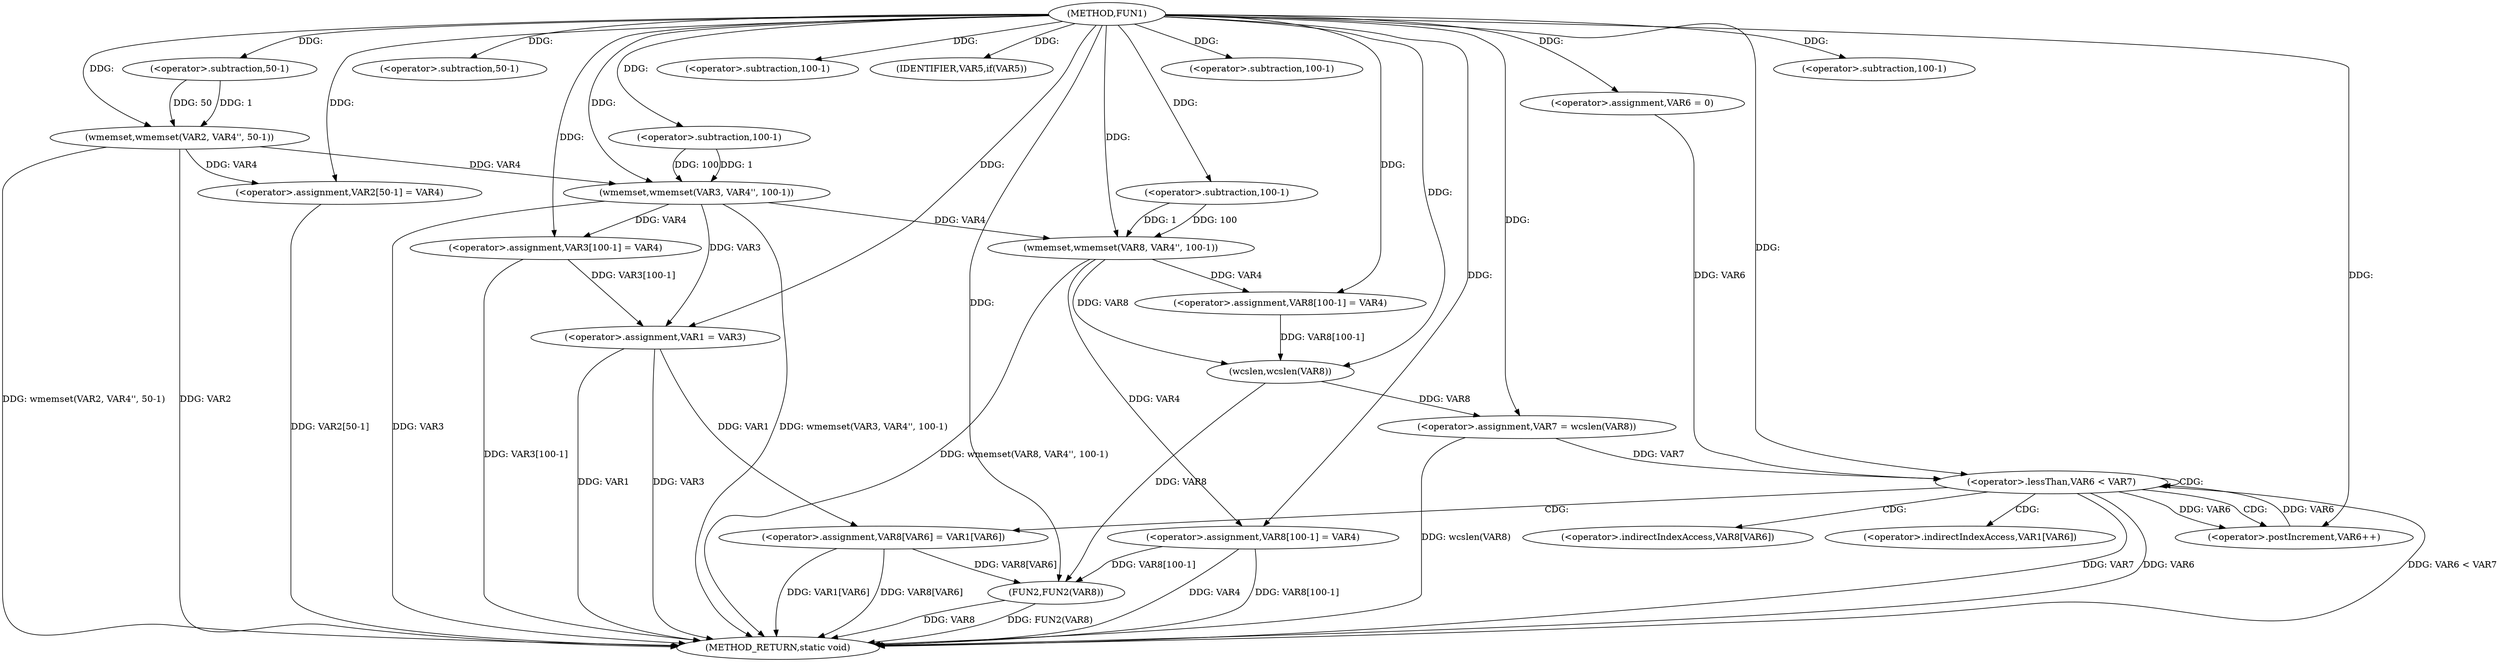 digraph FUN1 {  
"1000100" [label = "(METHOD,FUN1)" ]
"1000184" [label = "(METHOD_RETURN,static void)" ]
"1000105" [label = "(wmemset,wmemset(VAR2, VAR4'', 50-1))" ]
"1000108" [label = "(<operator>.subtraction,50-1)" ]
"1000111" [label = "(<operator>.assignment,VAR2[50-1] = VAR4)" ]
"1000114" [label = "(<operator>.subtraction,50-1)" ]
"1000118" [label = "(wmemset,wmemset(VAR3, VAR4'', 100-1))" ]
"1000121" [label = "(<operator>.subtraction,100-1)" ]
"1000124" [label = "(<operator>.assignment,VAR3[100-1] = VAR4)" ]
"1000127" [label = "(<operator>.subtraction,100-1)" ]
"1000132" [label = "(IDENTIFIER,VAR5,if(VAR5))" ]
"1000134" [label = "(<operator>.assignment,VAR1 = VAR3)" ]
"1000141" [label = "(wmemset,wmemset(VAR8, VAR4'', 100-1))" ]
"1000144" [label = "(<operator>.subtraction,100-1)" ]
"1000147" [label = "(<operator>.assignment,VAR8[100-1] = VAR4)" ]
"1000150" [label = "(<operator>.subtraction,100-1)" ]
"1000154" [label = "(<operator>.assignment,VAR7 = wcslen(VAR8))" ]
"1000156" [label = "(wcslen,wcslen(VAR8))" ]
"1000159" [label = "(<operator>.assignment,VAR6 = 0)" ]
"1000162" [label = "(<operator>.lessThan,VAR6 < VAR7)" ]
"1000165" [label = "(<operator>.postIncrement,VAR6++)" ]
"1000168" [label = "(<operator>.assignment,VAR8[VAR6] = VAR1[VAR6])" ]
"1000175" [label = "(<operator>.assignment,VAR8[100-1] = VAR4)" ]
"1000178" [label = "(<operator>.subtraction,100-1)" ]
"1000182" [label = "(FUN2,FUN2(VAR8))" ]
"1000169" [label = "(<operator>.indirectIndexAccess,VAR8[VAR6])" ]
"1000172" [label = "(<operator>.indirectIndexAccess,VAR1[VAR6])" ]
  "1000168" -> "1000184"  [ label = "DDG: VAR1[VAR6]"] 
  "1000124" -> "1000184"  [ label = "DDG: VAR3[100-1]"] 
  "1000168" -> "1000184"  [ label = "DDG: VAR8[VAR6]"] 
  "1000105" -> "1000184"  [ label = "DDG: wmemset(VAR2, VAR4'', 50-1)"] 
  "1000141" -> "1000184"  [ label = "DDG: wmemset(VAR8, VAR4'', 100-1)"] 
  "1000175" -> "1000184"  [ label = "DDG: VAR4"] 
  "1000175" -> "1000184"  [ label = "DDG: VAR8[100-1]"] 
  "1000118" -> "1000184"  [ label = "DDG: wmemset(VAR3, VAR4'', 100-1)"] 
  "1000111" -> "1000184"  [ label = "DDG: VAR2[50-1]"] 
  "1000134" -> "1000184"  [ label = "DDG: VAR1"] 
  "1000134" -> "1000184"  [ label = "DDG: VAR3"] 
  "1000154" -> "1000184"  [ label = "DDG: wcslen(VAR8)"] 
  "1000118" -> "1000184"  [ label = "DDG: VAR3"] 
  "1000182" -> "1000184"  [ label = "DDG: FUN2(VAR8)"] 
  "1000162" -> "1000184"  [ label = "DDG: VAR7"] 
  "1000162" -> "1000184"  [ label = "DDG: VAR6"] 
  "1000162" -> "1000184"  [ label = "DDG: VAR6 < VAR7"] 
  "1000182" -> "1000184"  [ label = "DDG: VAR8"] 
  "1000105" -> "1000184"  [ label = "DDG: VAR2"] 
  "1000100" -> "1000105"  [ label = "DDG: "] 
  "1000108" -> "1000105"  [ label = "DDG: 50"] 
  "1000108" -> "1000105"  [ label = "DDG: 1"] 
  "1000100" -> "1000108"  [ label = "DDG: "] 
  "1000105" -> "1000111"  [ label = "DDG: VAR4"] 
  "1000100" -> "1000111"  [ label = "DDG: "] 
  "1000100" -> "1000114"  [ label = "DDG: "] 
  "1000100" -> "1000118"  [ label = "DDG: "] 
  "1000105" -> "1000118"  [ label = "DDG: VAR4"] 
  "1000121" -> "1000118"  [ label = "DDG: 100"] 
  "1000121" -> "1000118"  [ label = "DDG: 1"] 
  "1000100" -> "1000121"  [ label = "DDG: "] 
  "1000118" -> "1000124"  [ label = "DDG: VAR4"] 
  "1000100" -> "1000124"  [ label = "DDG: "] 
  "1000100" -> "1000127"  [ label = "DDG: "] 
  "1000100" -> "1000132"  [ label = "DDG: "] 
  "1000124" -> "1000134"  [ label = "DDG: VAR3[100-1]"] 
  "1000118" -> "1000134"  [ label = "DDG: VAR3"] 
  "1000100" -> "1000134"  [ label = "DDG: "] 
  "1000100" -> "1000141"  [ label = "DDG: "] 
  "1000118" -> "1000141"  [ label = "DDG: VAR4"] 
  "1000144" -> "1000141"  [ label = "DDG: 100"] 
  "1000144" -> "1000141"  [ label = "DDG: 1"] 
  "1000100" -> "1000144"  [ label = "DDG: "] 
  "1000141" -> "1000147"  [ label = "DDG: VAR4"] 
  "1000100" -> "1000147"  [ label = "DDG: "] 
  "1000100" -> "1000150"  [ label = "DDG: "] 
  "1000156" -> "1000154"  [ label = "DDG: VAR8"] 
  "1000100" -> "1000154"  [ label = "DDG: "] 
  "1000141" -> "1000156"  [ label = "DDG: VAR8"] 
  "1000147" -> "1000156"  [ label = "DDG: VAR8[100-1]"] 
  "1000100" -> "1000156"  [ label = "DDG: "] 
  "1000100" -> "1000159"  [ label = "DDG: "] 
  "1000159" -> "1000162"  [ label = "DDG: VAR6"] 
  "1000165" -> "1000162"  [ label = "DDG: VAR6"] 
  "1000100" -> "1000162"  [ label = "DDG: "] 
  "1000154" -> "1000162"  [ label = "DDG: VAR7"] 
  "1000162" -> "1000165"  [ label = "DDG: VAR6"] 
  "1000100" -> "1000165"  [ label = "DDG: "] 
  "1000134" -> "1000168"  [ label = "DDG: VAR1"] 
  "1000100" -> "1000175"  [ label = "DDG: "] 
  "1000141" -> "1000175"  [ label = "DDG: VAR4"] 
  "1000100" -> "1000178"  [ label = "DDG: "] 
  "1000168" -> "1000182"  [ label = "DDG: VAR8[VAR6]"] 
  "1000156" -> "1000182"  [ label = "DDG: VAR8"] 
  "1000175" -> "1000182"  [ label = "DDG: VAR8[100-1]"] 
  "1000100" -> "1000182"  [ label = "DDG: "] 
  "1000162" -> "1000168"  [ label = "CDG: "] 
  "1000162" -> "1000162"  [ label = "CDG: "] 
  "1000162" -> "1000165"  [ label = "CDG: "] 
  "1000162" -> "1000172"  [ label = "CDG: "] 
  "1000162" -> "1000169"  [ label = "CDG: "] 
}
